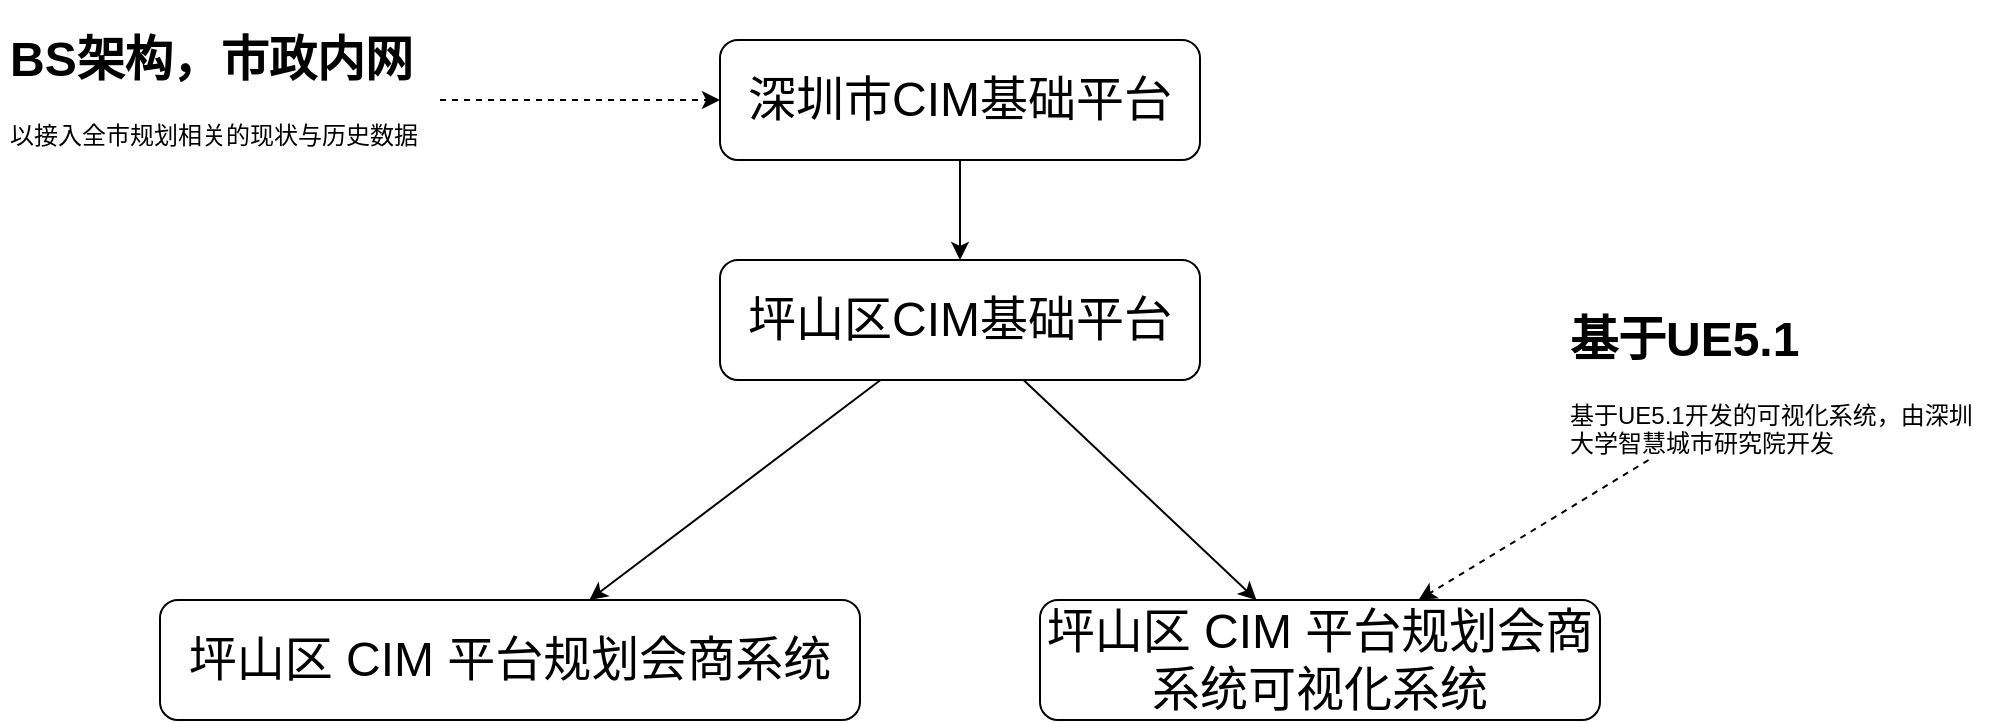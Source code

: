 <mxfile version="22.1.17" type="github">
  <diagram name="第 1 页" id="zkXlzNXMupYskvnwvL7l">
    <mxGraphModel dx="1434" dy="774" grid="1" gridSize="10" guides="1" tooltips="1" connect="1" arrows="1" fold="1" page="1" pageScale="1" pageWidth="1169" pageHeight="827" math="0" shadow="0">
      <root>
        <mxCell id="0" />
        <mxCell id="1" parent="0" />
        <mxCell id="PJvlCIirkV0077DgXP1W-6" style="edgeStyle=orthogonalEdgeStyle;rounded=0;orthogonalLoop=1;jettySize=auto;html=1;" edge="1" parent="1" source="PJvlCIirkV0077DgXP1W-1" target="PJvlCIirkV0077DgXP1W-5">
          <mxGeometry relative="1" as="geometry" />
        </mxCell>
        <mxCell id="PJvlCIirkV0077DgXP1W-1" value="&lt;font style=&quot;font-size: 24px;&quot;&gt;深圳市CIM基础平台&lt;/font&gt;" style="rounded=1;whiteSpace=wrap;html=1;" vertex="1" parent="1">
          <mxGeometry x="440" y="160" width="240" height="60" as="geometry" />
        </mxCell>
        <mxCell id="PJvlCIirkV0077DgXP1W-2" value="&lt;font style=&quot;font-size: 24px;&quot;&gt;坪山区 CIM 平台规划会商系统&lt;/font&gt;" style="rounded=1;whiteSpace=wrap;html=1;" vertex="1" parent="1">
          <mxGeometry x="160" y="440" width="350" height="60" as="geometry" />
        </mxCell>
        <mxCell id="PJvlCIirkV0077DgXP1W-4" style="rounded=0;orthogonalLoop=1;jettySize=auto;html=1;dashed=1;" edge="1" parent="1" source="PJvlCIirkV0077DgXP1W-3" target="PJvlCIirkV0077DgXP1W-1">
          <mxGeometry relative="1" as="geometry" />
        </mxCell>
        <mxCell id="PJvlCIirkV0077DgXP1W-3" value="&lt;h1&gt;BS架构，市政内网&lt;br&gt;&lt;/h1&gt;&lt;p&gt;以接入全市规划相关的现状与历史数据&lt;br&gt;&lt;/p&gt;" style="text;html=1;strokeColor=none;fillColor=none;spacing=5;spacingTop=-20;whiteSpace=wrap;overflow=hidden;rounded=0;" vertex="1" parent="1">
          <mxGeometry x="80" y="150" width="220" height="80" as="geometry" />
        </mxCell>
        <mxCell id="PJvlCIirkV0077DgXP1W-7" style="rounded=0;orthogonalLoop=1;jettySize=auto;html=1;" edge="1" parent="1" source="PJvlCIirkV0077DgXP1W-5" target="PJvlCIirkV0077DgXP1W-2">
          <mxGeometry relative="1" as="geometry" />
        </mxCell>
        <mxCell id="PJvlCIirkV0077DgXP1W-9" style="rounded=0;orthogonalLoop=1;jettySize=auto;html=1;" edge="1" parent="1" source="PJvlCIirkV0077DgXP1W-5" target="PJvlCIirkV0077DgXP1W-8">
          <mxGeometry relative="1" as="geometry" />
        </mxCell>
        <mxCell id="PJvlCIirkV0077DgXP1W-5" value="&lt;font style=&quot;font-size: 24px;&quot;&gt;坪山区CIM基础平台&lt;/font&gt;" style="rounded=1;whiteSpace=wrap;html=1;" vertex="1" parent="1">
          <mxGeometry x="440" y="270" width="240" height="60" as="geometry" />
        </mxCell>
        <mxCell id="PJvlCIirkV0077DgXP1W-8" value="&lt;font style=&quot;font-size: 24px;&quot;&gt;坪山区 CIM 平台规划会商系统可视化系统&lt;/font&gt;" style="rounded=1;whiteSpace=wrap;html=1;" vertex="1" parent="1">
          <mxGeometry x="600" y="440" width="280" height="60" as="geometry" />
        </mxCell>
        <mxCell id="PJvlCIirkV0077DgXP1W-12" style="rounded=0;orthogonalLoop=1;jettySize=auto;html=1;dashed=1;" edge="1" parent="1" source="PJvlCIirkV0077DgXP1W-11" target="PJvlCIirkV0077DgXP1W-8">
          <mxGeometry relative="1" as="geometry" />
        </mxCell>
        <mxCell id="PJvlCIirkV0077DgXP1W-11" value="&lt;h1&gt;基于UE5.1&lt;br&gt;&lt;/h1&gt;&lt;p&gt;基于UE5.1开发的可视化系统，由深圳大学智慧城市研究院开发&lt;br&gt;&lt;/p&gt;" style="text;html=1;strokeColor=none;fillColor=none;spacing=5;spacingTop=-20;whiteSpace=wrap;overflow=hidden;rounded=0;" vertex="1" parent="1">
          <mxGeometry x="860" y="290" width="220" height="80" as="geometry" />
        </mxCell>
      </root>
    </mxGraphModel>
  </diagram>
</mxfile>

